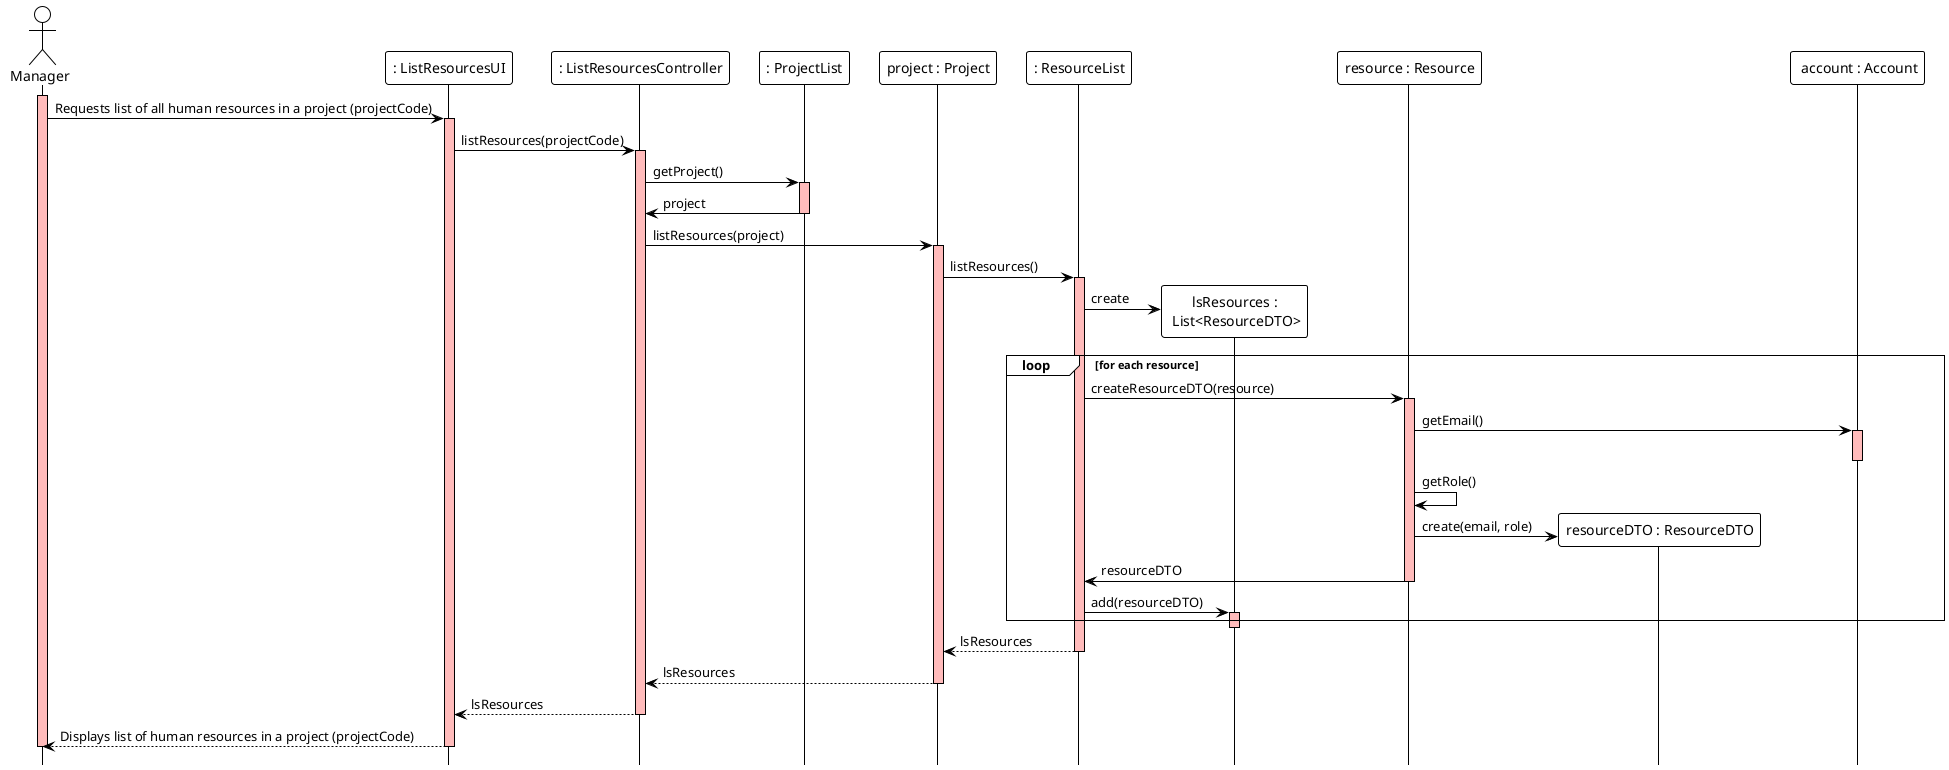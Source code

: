@startuml
!theme plain
hide footbox

actor Manager as Manager
participant ": ListResourcesUI" as UI
participant ": ListResourcesController" as Controller
participant ": ProjectList" as ProjectList
participant "project : Project" as project
participant ": ResourceList" as ResourceList
participant "lsResources :\n List<ResourceDTO>" as DTOList
participant "resource : Resource" as Resource
participant "resourceDTO : ResourceDTO" as DTO
participant " account : Account" as account

activate Manager #FFBBBB
Manager ->  UI: Requests list of all human resources in a project (projectCode)

activate UI #FFBBBB
UI -> Controller: listResources(projectCode)

activate Controller #FFBBBB
Controller -> ProjectList: getProject()
activate ProjectList #FFBBBB
ProjectList -> Controller : project
deactivate ProjectList

Controller -> project : listResources(project)
activate project #FFBBBB
project -> ResourceList : listResources()
activate ResourceList #FFBBBB
ResourceList -> DTOList ** : create

loop for each resource
ResourceList -> Resource : createResourceDTO(resource)
activate Resource #FFBBBB
Resource -> account : getEmail()
activate account #FFBBBB
deactivate account
Resource -> Resource : getRole()
Resource -> DTO ** : create(email, role)
Resource -> ResourceList : resourceDTO
deactivate Resource

ResourceList -> DTOList : add(resourceDTO)
activate DTOList #FFBBBB

end

deactivate DTOList
ResourceList --> project : lsResources
deactivate ResourceList
project --> Controller : lsResources
deactivate project

Controller --> UI : lsResources
deactivate Controller

UI --> Manager: Displays list of human resources in a project (projectCode)
deactivate UI
deactivate Manager #FFBBBB
@enduml